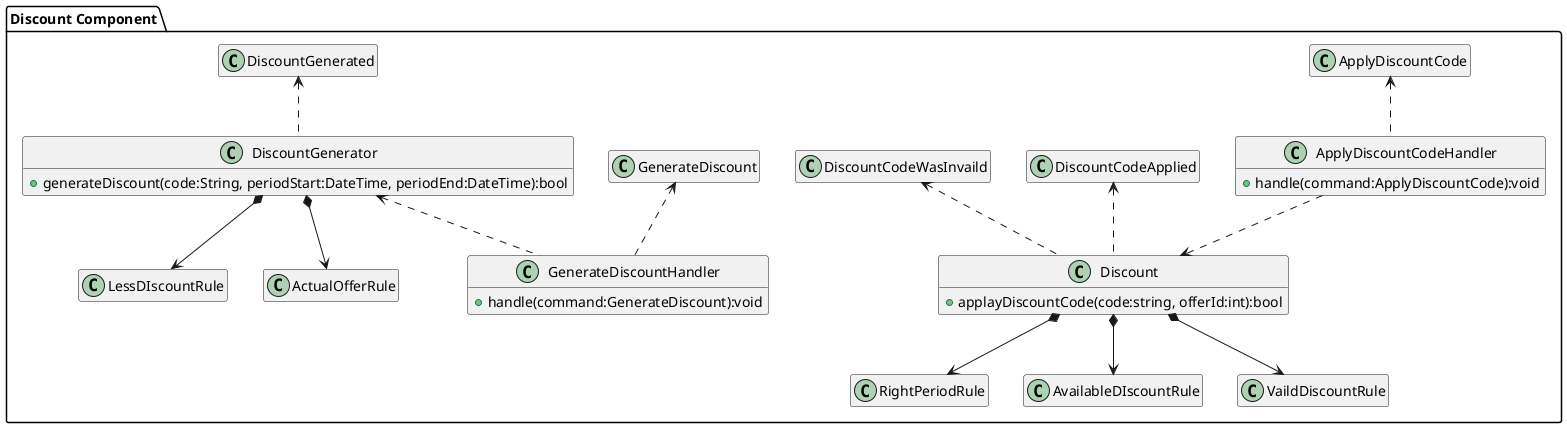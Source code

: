 @startuml DiscountComponent

package "Discount Component" {

class ApplyDiscountCodeHandler {
+handle(command:ApplyDiscountCode):void
}

class Discount {
+applayDiscountCode(code:string, offerId:int):bool
}

ApplyDiscountCode <.. ApplyDiscountCodeHandler

ApplyDiscountCodeHandler ..> Discount
DiscountCodeApplied <.. Discount
DiscountCodeWasInvaild <.. Discount

Discount *--> RightPeriodRule
Discount *--> AvailableDIscountRule
Discount *--> VaildDiscountRule


class GenerateDiscountHandler {
    +handle(command:GenerateDiscount):void
}

class DiscountGenerator {
    +generateDiscount(code:String, periodStart:DateTime, periodEnd:DateTime):bool
}

GenerateDiscount <.. GenerateDiscountHandler
DiscountGenerator <.. GenerateDiscountHandler
DiscountGenerated <.. DiscountGenerator
DiscountGenerator *--> ActualOfferRule
DiscountGenerator *--> LessDIscountRule


hide members
show Discount methods
show ApplyDiscountCodeHandler methods
show DiscountGenerator methods
show GenerateDiscountHandler methods
}

@enduml